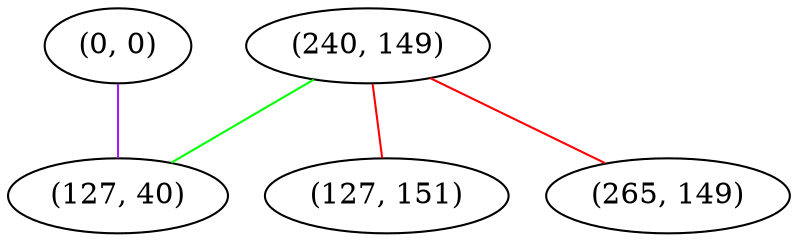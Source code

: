 graph "" {
"(240, 149)";
"(0, 0)";
"(127, 40)";
"(127, 151)";
"(265, 149)";
"(240, 149)" -- "(265, 149)"  [color=red, key=0, weight=1];
"(240, 149)" -- "(127, 40)"  [color=green, key=0, weight=2];
"(240, 149)" -- "(127, 151)"  [color=red, key=0, weight=1];
"(0, 0)" -- "(127, 40)"  [color=purple, key=0, weight=4];
}
